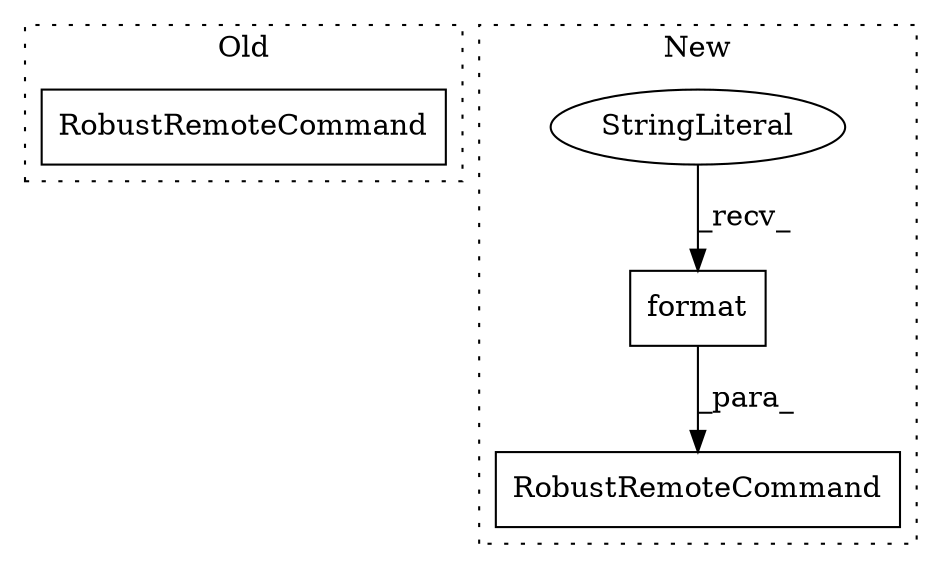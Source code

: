 digraph G {
subgraph cluster0 {
1 [label="RobustRemoteCommand" a="32" s="2572,2872" l="20,1" shape="box"];
label = "Old";
style="dotted";
}
subgraph cluster1 {
2 [label="RobustRemoteCommand" a="32" s="2607,2705" l="20,1" shape="box"];
3 [label="format" a="32" s="2674,2704" l="7,1" shape="box"];
4 [label="StringLiteral" a="45" s="2627" l="46" shape="ellipse"];
label = "New";
style="dotted";
}
3 -> 2 [label="_para_"];
4 -> 3 [label="_recv_"];
}